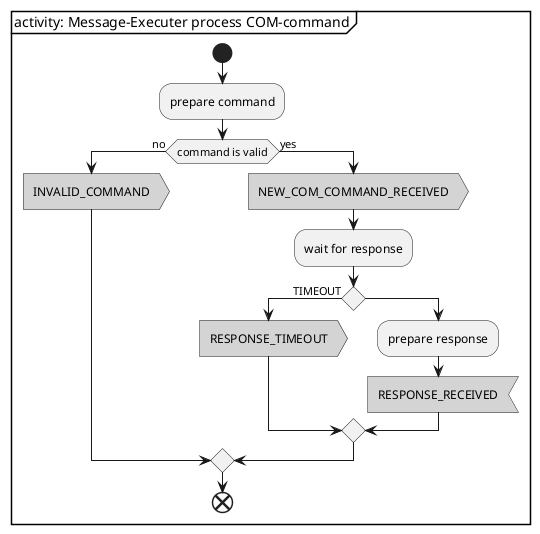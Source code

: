 @startuml

skinparam monochrome true

partition "activity: Message-Executer process COM-command" {
start

:prepare command;

if (command is valid) then (no)
	#pink:INVALID_COMMAND>

else (yes)

	#pink:NEW_COM_COMMAND_RECEIVED>
	:wait for response;

	if () then (TIMEOUT)
		#pink:RESPONSE_TIMEOUT>
	else ()
		:prepare response;
		#pink:RESPONSE_RECEIVED<
	endif
endif

end

}
@enduml